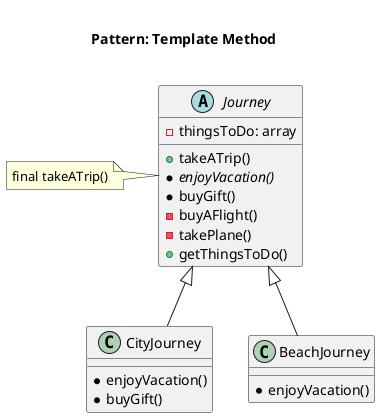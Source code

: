 @startuml
    Title <size:20>\nPattern: Template Method\n

    class CityJourney extends Journey {
        * enjoyVacation()
        * buyGift()
    }

    class BeachJourney extends Journey {
        * enjoyVacation()
    }

    abstract class Journey {
        - thingsToDo: array
        + takeATrip()
        * {abstract} enjoyVacation()
        * buyGift()
        - buyAFlight()
        - takePlane()
        + getThingsToDo()
    }
    note left: final takeATrip()
@enduml